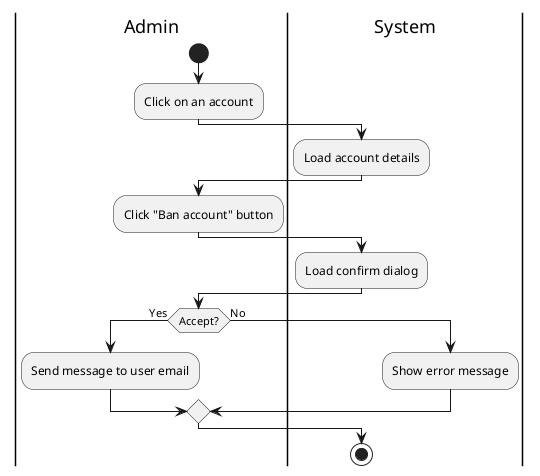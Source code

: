 @startuml
|Admin|
start
:Click on an account;
|System|
:Load account details;
|Admin|
:Click "Ban account" button;
|System|
:Load confirm dialog;
|Admin|
if (Accept?) then (Yes)
:Send message to user email;
|System|
else (No)
:Show error message;
endif
stop
@enduml